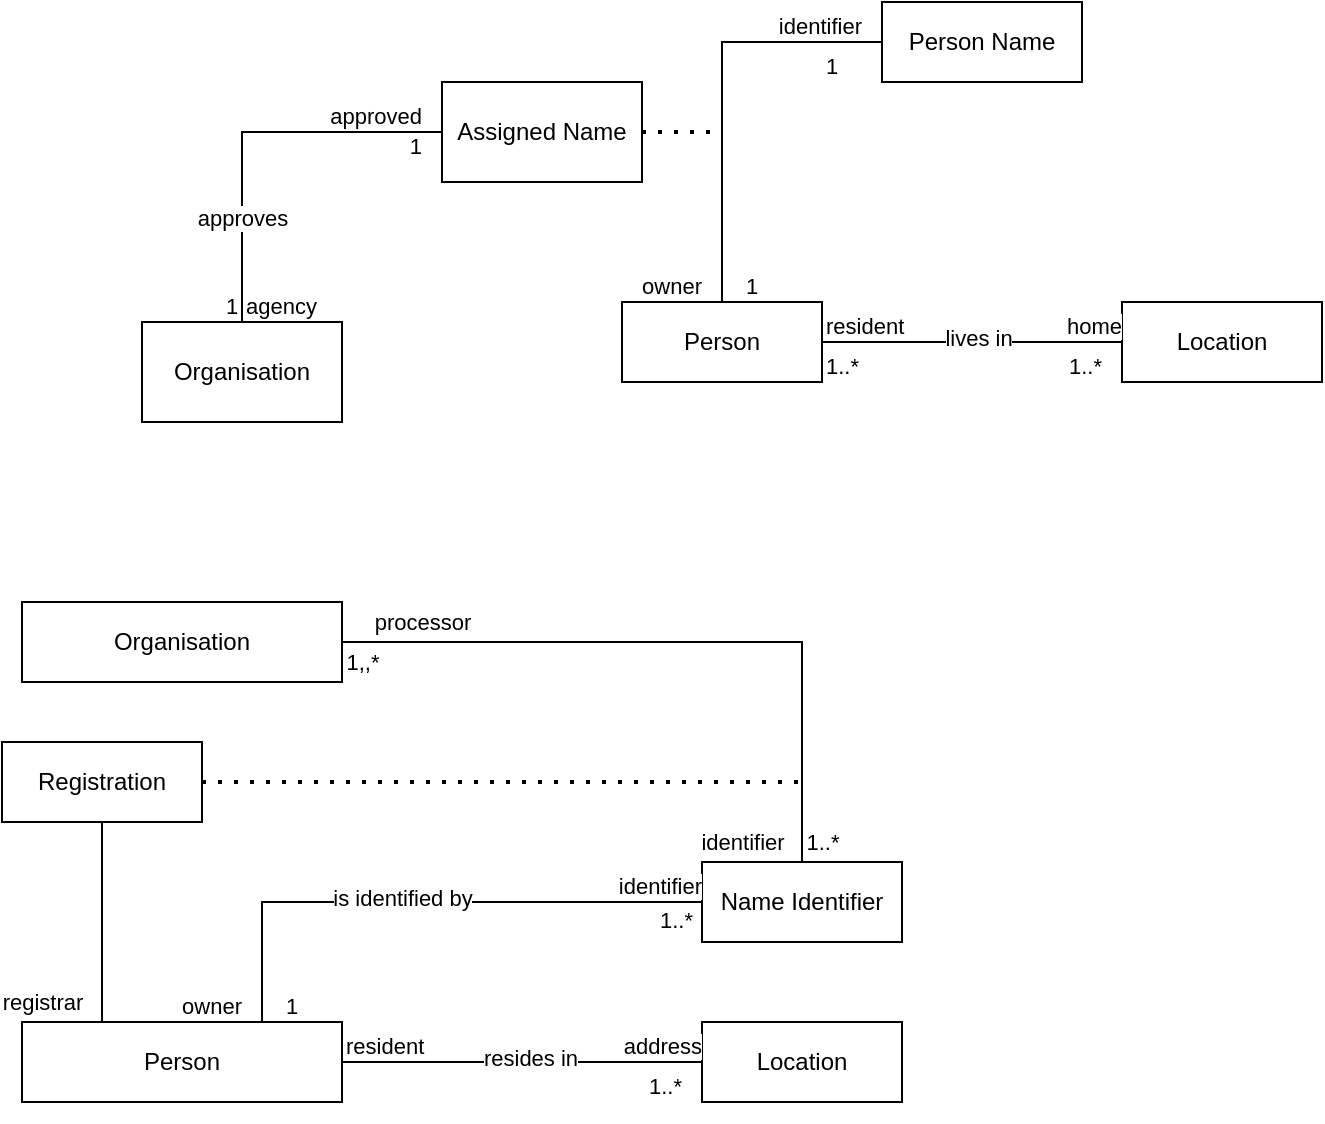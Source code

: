 <mxfile version="27.0.5" pages="3">
  <diagram id="oBORmlcnGB-zdoD342w6" name="Person Profile">
    <mxGraphModel dx="1106" dy="774" grid="1" gridSize="10" guides="1" tooltips="1" connect="1" arrows="1" fold="1" page="1" pageScale="1" pageWidth="827" pageHeight="1169" math="0" shadow="0">
      <root>
        <mxCell id="0" />
        <mxCell id="1" parent="0" />
        <mxCell id="NJH5EoAntycau8tvKAXF-1" value="Person" style="whiteSpace=wrap;html=1;align=center;" parent="1" vertex="1">
          <mxGeometry x="380" y="210" width="100" height="40" as="geometry" />
        </mxCell>
        <mxCell id="NJH5EoAntycau8tvKAXF-2" value="Location" style="whiteSpace=wrap;html=1;align=center;" parent="1" vertex="1">
          <mxGeometry x="630" y="210" width="100" height="40" as="geometry" />
        </mxCell>
        <mxCell id="NJH5EoAntycau8tvKAXF-3" value="" style="endArrow=none;html=1;edgeStyle=orthogonalEdgeStyle;rounded=0;exitX=1;exitY=0.5;exitDx=0;exitDy=0;entryX=0;entryY=0.5;entryDx=0;entryDy=0;" parent="1" source="NJH5EoAntycau8tvKAXF-1" target="NJH5EoAntycau8tvKAXF-2" edge="1">
          <mxGeometry relative="1" as="geometry">
            <mxPoint x="590" y="410" as="sourcePoint" />
            <mxPoint x="750" y="410" as="targetPoint" />
          </mxGeometry>
        </mxCell>
        <mxCell id="NJH5EoAntycau8tvKAXF-4" value="resident" style="edgeLabel;resizable=0;html=1;align=left;verticalAlign=bottom;" parent="NJH5EoAntycau8tvKAXF-3" connectable="0" vertex="1">
          <mxGeometry x="-1" relative="1" as="geometry" />
        </mxCell>
        <mxCell id="NJH5EoAntycau8tvKAXF-5" value="home" style="edgeLabel;resizable=0;html=1;align=right;verticalAlign=bottom;" parent="NJH5EoAntycau8tvKAXF-3" connectable="0" vertex="1">
          <mxGeometry x="1" relative="1" as="geometry" />
        </mxCell>
        <mxCell id="pvp-CJ4YcpMhjES1P5xJ-15" value="lives in" style="edgeLabel;html=1;align=center;verticalAlign=middle;resizable=0;points=[];" parent="NJH5EoAntycau8tvKAXF-3" vertex="1" connectable="0">
          <mxGeometry x="0.04" y="2" relative="1" as="geometry">
            <mxPoint as="offset" />
          </mxGeometry>
        </mxCell>
        <mxCell id="NJH5EoAntycau8tvKAXF-6" value="1..*" style="edgeLabel;resizable=0;html=1;align=left;verticalAlign=bottom;" parent="1" connectable="0" vertex="1">
          <mxGeometry x="480" y="250" as="geometry" />
        </mxCell>
        <mxCell id="NJH5EoAntycau8tvKAXF-7" value="1..*" style="edgeLabel;resizable=0;html=1;align=right;verticalAlign=bottom;" parent="1" connectable="0" vertex="1">
          <mxGeometry x="620" y="250" as="geometry" />
        </mxCell>
        <mxCell id="NJH5EoAntycau8tvKAXF-8" value="Person Name" style="whiteSpace=wrap;html=1;align=center;" parent="1" vertex="1">
          <mxGeometry x="510" y="60" width="100" height="40" as="geometry" />
        </mxCell>
        <mxCell id="NJH5EoAntycau8tvKAXF-9" value="" style="endArrow=none;html=1;edgeStyle=orthogonalEdgeStyle;rounded=0;exitX=0.5;exitY=0;exitDx=0;exitDy=0;entryX=0;entryY=0.5;entryDx=0;entryDy=0;" parent="1" source="NJH5EoAntycau8tvKAXF-1" target="NJH5EoAntycau8tvKAXF-8" edge="1">
          <mxGeometry relative="1" as="geometry">
            <mxPoint x="310" y="140" as="sourcePoint" />
            <mxPoint x="490" y="140" as="targetPoint" />
          </mxGeometry>
        </mxCell>
        <mxCell id="NJH5EoAntycau8tvKAXF-10" value="1" style="edgeLabel;resizable=0;html=1;align=left;verticalAlign=bottom;" parent="NJH5EoAntycau8tvKAXF-9" connectable="0" vertex="1">
          <mxGeometry x="-1" relative="1" as="geometry">
            <mxPoint x="10" as="offset" />
          </mxGeometry>
        </mxCell>
        <mxCell id="NJH5EoAntycau8tvKAXF-11" value="identifier" style="edgeLabel;resizable=0;html=1;align=right;verticalAlign=bottom;" parent="NJH5EoAntycau8tvKAXF-9" connectable="0" vertex="1">
          <mxGeometry x="1" relative="1" as="geometry">
            <mxPoint x="-10" as="offset" />
          </mxGeometry>
        </mxCell>
        <mxCell id="NJH5EoAntycau8tvKAXF-14" value="1" style="edgeLabel;resizable=0;html=1;align=left;verticalAlign=bottom;" parent="1" connectable="0" vertex="1">
          <mxGeometry x="480" y="100" as="geometry" />
        </mxCell>
        <mxCell id="FckW537a29raROcAJ5BN-1" value="Assigned Name" style="whiteSpace=wrap;html=1;align=center;" parent="1" vertex="1">
          <mxGeometry x="290" y="100" width="100" height="50" as="geometry" />
        </mxCell>
        <mxCell id="pvp-CJ4YcpMhjES1P5xJ-1" value="" style="endArrow=none;dashed=1;html=1;dashPattern=1 3;strokeWidth=2;rounded=0;exitX=1;exitY=0.5;exitDx=0;exitDy=0;" parent="1" source="FckW537a29raROcAJ5BN-1" edge="1">
          <mxGeometry width="50" height="50" relative="1" as="geometry">
            <mxPoint x="475" y="140" as="sourcePoint" />
            <mxPoint x="430" y="125" as="targetPoint" />
          </mxGeometry>
        </mxCell>
        <mxCell id="pvp-CJ4YcpMhjES1P5xJ-4" value="owner" style="edgeLabel;resizable=0;html=1;align=right;verticalAlign=bottom;" parent="1" connectable="0" vertex="1">
          <mxGeometry x="420" y="210" as="geometry" />
        </mxCell>
        <mxCell id="pvp-CJ4YcpMhjES1P5xJ-5" value="Organisation" style="whiteSpace=wrap;html=1;align=center;" parent="1" vertex="1">
          <mxGeometry x="140" y="220" width="100" height="50" as="geometry" />
        </mxCell>
        <mxCell id="pvp-CJ4YcpMhjES1P5xJ-9" value="" style="endArrow=none;html=1;edgeStyle=orthogonalEdgeStyle;rounded=0;exitX=0.5;exitY=0;exitDx=0;exitDy=0;entryX=0;entryY=0.5;entryDx=0;entryDy=0;" parent="1" source="pvp-CJ4YcpMhjES1P5xJ-5" target="FckW537a29raROcAJ5BN-1" edge="1">
          <mxGeometry relative="1" as="geometry">
            <mxPoint x="190" y="380" as="sourcePoint" />
            <mxPoint x="340" y="380" as="targetPoint" />
          </mxGeometry>
        </mxCell>
        <mxCell id="pvp-CJ4YcpMhjES1P5xJ-10" value="agency" style="edgeLabel;resizable=0;html=1;align=left;verticalAlign=bottom;" parent="pvp-CJ4YcpMhjES1P5xJ-9" connectable="0" vertex="1">
          <mxGeometry x="-1" relative="1" as="geometry" />
        </mxCell>
        <mxCell id="pvp-CJ4YcpMhjES1P5xJ-11" value="approved" style="edgeLabel;resizable=0;html=1;align=right;verticalAlign=bottom;" parent="pvp-CJ4YcpMhjES1P5xJ-9" connectable="0" vertex="1">
          <mxGeometry x="1" relative="1" as="geometry">
            <mxPoint x="-10" as="offset" />
          </mxGeometry>
        </mxCell>
        <mxCell id="pvp-CJ4YcpMhjES1P5xJ-14" value="approves" style="edgeLabel;html=1;align=center;verticalAlign=middle;resizable=0;points=[];" parent="pvp-CJ4YcpMhjES1P5xJ-9" vertex="1" connectable="0">
          <mxGeometry x="-0.467" relative="1" as="geometry">
            <mxPoint as="offset" />
          </mxGeometry>
        </mxCell>
        <mxCell id="pvp-CJ4YcpMhjES1P5xJ-12" value="1" style="edgeLabel;resizable=0;html=1;align=right;verticalAlign=bottom;" parent="1" connectable="0" vertex="1">
          <mxGeometry x="280" y="140" as="geometry" />
        </mxCell>
        <mxCell id="pvp-CJ4YcpMhjES1P5xJ-13" value="1" style="edgeLabel;resizable=0;html=1;align=left;verticalAlign=bottom;" parent="1" connectable="0" vertex="1">
          <mxGeometry x="180" y="220" as="geometry" />
        </mxCell>
        <mxCell id="pvp-CJ4YcpMhjES1P5xJ-16" value="Person" style="whiteSpace=wrap;html=1;align=center;" parent="1" vertex="1">
          <mxGeometry x="80" y="570" width="160" height="40" as="geometry" />
        </mxCell>
        <mxCell id="pvp-CJ4YcpMhjES1P5xJ-17" value="Name Identifier" style="whiteSpace=wrap;html=1;align=center;" parent="1" vertex="1">
          <mxGeometry x="420" y="490" width="100" height="40" as="geometry" />
        </mxCell>
        <mxCell id="pvp-CJ4YcpMhjES1P5xJ-18" value="" style="endArrow=none;html=1;edgeStyle=orthogonalEdgeStyle;rounded=0;exitX=0.75;exitY=0;exitDx=0;exitDy=0;entryX=0;entryY=0.5;entryDx=0;entryDy=0;" parent="1" source="pvp-CJ4YcpMhjES1P5xJ-16" target="pvp-CJ4YcpMhjES1P5xJ-17" edge="1">
          <mxGeometry relative="1" as="geometry">
            <mxPoint x="460" y="310" as="sourcePoint" />
            <mxPoint x="540" y="180" as="targetPoint" />
          </mxGeometry>
        </mxCell>
        <mxCell id="pvp-CJ4YcpMhjES1P5xJ-19" value="1" style="edgeLabel;resizable=0;html=1;align=left;verticalAlign=bottom;" parent="pvp-CJ4YcpMhjES1P5xJ-18" connectable="0" vertex="1">
          <mxGeometry x="-1" relative="1" as="geometry">
            <mxPoint x="10" as="offset" />
          </mxGeometry>
        </mxCell>
        <mxCell id="pvp-CJ4YcpMhjES1P5xJ-20" value="identifier" style="edgeLabel;resizable=0;html=1;align=right;verticalAlign=bottom;" parent="pvp-CJ4YcpMhjES1P5xJ-18" connectable="0" vertex="1">
          <mxGeometry x="1" relative="1" as="geometry">
            <mxPoint as="offset" />
          </mxGeometry>
        </mxCell>
        <mxCell id="pvp-CJ4YcpMhjES1P5xJ-24" value="is identified by" style="edgeLabel;html=1;align=center;verticalAlign=middle;resizable=0;points=[];" parent="pvp-CJ4YcpMhjES1P5xJ-18" vertex="1" connectable="0">
          <mxGeometry x="-0.344" y="-4" relative="1" as="geometry">
            <mxPoint x="38" y="-6" as="offset" />
          </mxGeometry>
        </mxCell>
        <mxCell id="pvp-CJ4YcpMhjES1P5xJ-21" value="1..*" style="edgeLabel;resizable=0;html=1;align=left;verticalAlign=bottom;" parent="1" connectable="0" vertex="1">
          <mxGeometry x="370" y="620" as="geometry">
            <mxPoint x="27" y="-93" as="offset" />
          </mxGeometry>
        </mxCell>
        <mxCell id="pvp-CJ4YcpMhjES1P5xJ-22" value="owner" style="edgeLabel;resizable=0;html=1;align=right;verticalAlign=bottom;" parent="1" connectable="0" vertex="1">
          <mxGeometry x="190" y="570" as="geometry" />
        </mxCell>
        <mxCell id="pvp-CJ4YcpMhjES1P5xJ-23" value="Location" style="whiteSpace=wrap;html=1;align=center;" parent="1" vertex="1">
          <mxGeometry x="420" y="570" width="100" height="40" as="geometry" />
        </mxCell>
        <mxCell id="pvp-CJ4YcpMhjES1P5xJ-25" value="" style="endArrow=none;html=1;edgeStyle=orthogonalEdgeStyle;rounded=0;exitX=1;exitY=0.5;exitDx=0;exitDy=0;entryX=0;entryY=0.5;entryDx=0;entryDy=0;" parent="1" source="pvp-CJ4YcpMhjES1P5xJ-16" target="pvp-CJ4YcpMhjES1P5xJ-23" edge="1">
          <mxGeometry relative="1" as="geometry">
            <mxPoint x="290" y="690" as="sourcePoint" />
            <mxPoint x="440" y="690" as="targetPoint" />
          </mxGeometry>
        </mxCell>
        <mxCell id="pvp-CJ4YcpMhjES1P5xJ-26" value="resident" style="edgeLabel;resizable=0;html=1;align=left;verticalAlign=bottom;" parent="pvp-CJ4YcpMhjES1P5xJ-25" connectable="0" vertex="1">
          <mxGeometry x="-1" relative="1" as="geometry" />
        </mxCell>
        <mxCell id="pvp-CJ4YcpMhjES1P5xJ-27" value="address" style="edgeLabel;resizable=0;html=1;align=right;verticalAlign=bottom;" parent="pvp-CJ4YcpMhjES1P5xJ-25" connectable="0" vertex="1">
          <mxGeometry x="1" relative="1" as="geometry" />
        </mxCell>
        <mxCell id="pvp-CJ4YcpMhjES1P5xJ-28" value="resides in" style="edgeLabel;html=1;align=center;verticalAlign=middle;resizable=0;points=[];" parent="pvp-CJ4YcpMhjES1P5xJ-25" vertex="1" connectable="0">
          <mxGeometry x="0.04" y="2" relative="1" as="geometry">
            <mxPoint as="offset" />
          </mxGeometry>
        </mxCell>
        <mxCell id="pvp-CJ4YcpMhjES1P5xJ-29" value="1..*" style="edgeLabel;resizable=0;html=1;align=right;verticalAlign=bottom;" parent="1" connectable="0" vertex="1">
          <mxGeometry x="410" y="610" as="geometry" />
        </mxCell>
        <mxCell id="Kb2j76PXbtbUENTsG1YI-19" value="Organisation" style="whiteSpace=wrap;html=1;align=center;" vertex="1" parent="1">
          <mxGeometry x="80" y="360" width="160" height="40" as="geometry" />
        </mxCell>
        <mxCell id="Kb2j76PXbtbUENTsG1YI-20" value="" style="endArrow=none;html=1;rounded=0;entryX=0.5;entryY=0;entryDx=0;entryDy=0;exitX=1;exitY=0.5;exitDx=0;exitDy=0;" edge="1" parent="1" source="Kb2j76PXbtbUENTsG1YI-19" target="pvp-CJ4YcpMhjES1P5xJ-17">
          <mxGeometry width="50" height="50" relative="1" as="geometry">
            <mxPoint x="260" y="440" as="sourcePoint" />
            <mxPoint x="310" y="390" as="targetPoint" />
            <Array as="points">
              <mxPoint x="470" y="380" />
            </Array>
          </mxGeometry>
        </mxCell>
        <mxCell id="Kb2j76PXbtbUENTsG1YI-21" value="1..*" style="edgeLabel;html=1;align=center;verticalAlign=middle;resizable=0;points=[];" vertex="1" connectable="0" parent="Kb2j76PXbtbUENTsG1YI-20">
          <mxGeometry x="0.765" relative="1" as="geometry">
            <mxPoint x="10" y="30" as="offset" />
          </mxGeometry>
        </mxCell>
        <mxCell id="Kb2j76PXbtbUENTsG1YI-22" value="identifier" style="edgeLabel;html=1;align=center;verticalAlign=middle;resizable=0;points=[];" vertex="1" connectable="0" parent="Kb2j76PXbtbUENTsG1YI-20">
          <mxGeometry x="0.571" y="1" relative="1" as="geometry">
            <mxPoint x="-31" y="63" as="offset" />
          </mxGeometry>
        </mxCell>
        <mxCell id="Kb2j76PXbtbUENTsG1YI-23" value="processor" style="edgeLabel;html=1;align=center;verticalAlign=middle;resizable=0;points=[];" vertex="1" connectable="0" parent="Kb2j76PXbtbUENTsG1YI-20">
          <mxGeometry x="-0.712" y="2" relative="1" as="geometry">
            <mxPoint x="-9" y="-8" as="offset" />
          </mxGeometry>
        </mxCell>
        <mxCell id="Kb2j76PXbtbUENTsG1YI-24" value="1,,*" style="edgeLabel;html=1;align=center;verticalAlign=middle;resizable=0;points=[];" vertex="1" connectable="0" parent="Kb2j76PXbtbUENTsG1YI-20">
          <mxGeometry x="-0.1" y="-1" relative="1" as="geometry">
            <mxPoint x="-143" y="9" as="offset" />
          </mxGeometry>
        </mxCell>
        <mxCell id="Kb2j76PXbtbUENTsG1YI-25" value="Registration" style="whiteSpace=wrap;html=1;align=center;" vertex="1" parent="1">
          <mxGeometry x="70" y="430" width="100" height="40" as="geometry" />
        </mxCell>
        <mxCell id="Kb2j76PXbtbUENTsG1YI-26" value="" style="endArrow=none;html=1;rounded=0;exitX=0.25;exitY=0;exitDx=0;exitDy=0;entryX=0.5;entryY=1;entryDx=0;entryDy=0;" edge="1" parent="1" source="pvp-CJ4YcpMhjES1P5xJ-16" target="Kb2j76PXbtbUENTsG1YI-25">
          <mxGeometry width="50" height="50" relative="1" as="geometry">
            <mxPoint x="260" y="440" as="sourcePoint" />
            <mxPoint x="310" y="390" as="targetPoint" />
          </mxGeometry>
        </mxCell>
        <mxCell id="Kb2j76PXbtbUENTsG1YI-29" value="registrar" style="edgeLabel;html=1;align=center;verticalAlign=middle;resizable=0;points=[];" vertex="1" connectable="0" parent="Kb2j76PXbtbUENTsG1YI-26">
          <mxGeometry x="0.12" relative="1" as="geometry">
            <mxPoint x="-30" y="46" as="offset" />
          </mxGeometry>
        </mxCell>
        <mxCell id="Kb2j76PXbtbUENTsG1YI-28" value="" style="endArrow=none;dashed=1;html=1;dashPattern=1 3;strokeWidth=2;rounded=0;exitX=1;exitY=0.5;exitDx=0;exitDy=0;" edge="1" parent="1" source="Kb2j76PXbtbUENTsG1YI-25">
          <mxGeometry width="50" height="50" relative="1" as="geometry">
            <mxPoint x="260" y="440" as="sourcePoint" />
            <mxPoint x="470" y="450" as="targetPoint" />
          </mxGeometry>
        </mxCell>
      </root>
    </mxGraphModel>
  </diagram>
  <diagram id="OiCo3ht9TAnMGAidCaQj" name="Property Ownership">
    <mxGraphModel dx="1106" dy="774" grid="1" gridSize="10" guides="1" tooltips="1" connect="1" arrows="1" fold="1" page="1" pageScale="1" pageWidth="827" pageHeight="1169" math="0" shadow="0">
      <root>
        <mxCell id="0" />
        <mxCell id="1" parent="0" />
        <mxCell id="a0RPGaauXWWTW4SdofBy-1" value="Person" style="whiteSpace=wrap;html=1;align=center;" parent="1" vertex="1">
          <mxGeometry x="120" y="260" width="120" height="40" as="geometry" />
        </mxCell>
        <mxCell id="a0RPGaauXWWTW4SdofBy-2" value="Location" style="whiteSpace=wrap;html=1;align=center;" parent="1" vertex="1">
          <mxGeometry x="470" y="110" width="100" height="80" as="geometry" />
        </mxCell>
        <mxCell id="a0RPGaauXWWTW4SdofBy-4" value="" style="endArrow=none;html=1;edgeStyle=orthogonalEdgeStyle;rounded=0;entryX=0.5;entryY=1;entryDx=0;entryDy=0;" parent="1" source="a0RPGaauXWWTW4SdofBy-1" target="a0RPGaauXWWTW4SdofBy-2" edge="1">
          <mxGeometry relative="1" as="geometry">
            <mxPoint x="250" y="280" as="sourcePoint" />
            <mxPoint x="430" y="190" as="targetPoint" />
          </mxGeometry>
        </mxCell>
        <mxCell id="a0RPGaauXWWTW4SdofBy-5" value="resident" style="edgeLabel;resizable=0;html=1;align=left;verticalAlign=bottom;" parent="a0RPGaauXWWTW4SdofBy-4" connectable="0" vertex="1">
          <mxGeometry x="-1" relative="1" as="geometry">
            <mxPoint as="offset" />
          </mxGeometry>
        </mxCell>
        <mxCell id="a0RPGaauXWWTW4SdofBy-6" value="home" style="edgeLabel;resizable=0;html=1;align=right;verticalAlign=bottom;" parent="a0RPGaauXWWTW4SdofBy-4" connectable="0" vertex="1">
          <mxGeometry x="1" relative="1" as="geometry">
            <mxPoint x="40" y="20" as="offset" />
          </mxGeometry>
        </mxCell>
        <mxCell id="a0RPGaauXWWTW4SdofBy-9" value="lives in" style="edgeLabel;html=1;align=center;verticalAlign=middle;resizable=0;points=[];" parent="a0RPGaauXWWTW4SdofBy-4" vertex="1" connectable="0">
          <mxGeometry x="0.255" relative="1" as="geometry">
            <mxPoint x="-6" y="-10" as="offset" />
          </mxGeometry>
        </mxCell>
        <mxCell id="a0RPGaauXWWTW4SdofBy-7" value="1" style="edgeLabel;resizable=0;html=1;align=left;verticalAlign=bottom;" parent="1" connectable="0" vertex="1">
          <mxGeometry x="240" y="300" as="geometry" />
        </mxCell>
        <mxCell id="a0RPGaauXWWTW4SdofBy-8" value="1" style="edgeLabel;resizable=0;html=1;align=right;verticalAlign=bottom;" parent="1" connectable="0" vertex="1">
          <mxGeometry x="510.0" y="210.004" as="geometry" />
        </mxCell>
        <mxCell id="a0RPGaauXWWTW4SdofBy-10" value="" style="endArrow=none;html=1;edgeStyle=orthogonalEdgeStyle;rounded=0;exitX=0.75;exitY=0;exitDx=0;exitDy=0;entryX=0;entryY=0.75;entryDx=0;entryDy=0;" parent="1" source="a0RPGaauXWWTW4SdofBy-1" target="a0RPGaauXWWTW4SdofBy-2" edge="1">
          <mxGeometry relative="1" as="geometry">
            <mxPoint x="340" y="250" as="sourcePoint" />
            <mxPoint x="500" y="250" as="targetPoint" />
          </mxGeometry>
        </mxCell>
        <mxCell id="a0RPGaauXWWTW4SdofBy-11" value="owner" style="edgeLabel;resizable=0;html=1;align=left;verticalAlign=bottom;" parent="a0RPGaauXWWTW4SdofBy-10" connectable="0" vertex="1">
          <mxGeometry x="-1" relative="1" as="geometry" />
        </mxCell>
        <mxCell id="a0RPGaauXWWTW4SdofBy-12" value="residential_home" style="edgeLabel;resizable=0;html=1;align=right;verticalAlign=bottom;" parent="a0RPGaauXWWTW4SdofBy-10" connectable="0" vertex="1">
          <mxGeometry x="1" relative="1" as="geometry" />
        </mxCell>
        <mxCell id="a0RPGaauXWWTW4SdofBy-13" value="" style="endArrow=none;html=1;edgeStyle=orthogonalEdgeStyle;rounded=0;exitX=0.25;exitY=0;exitDx=0;exitDy=0;entryX=0;entryY=0.25;entryDx=0;entryDy=0;" parent="1" source="a0RPGaauXWWTW4SdofBy-1" target="a0RPGaauXWWTW4SdofBy-2" edge="1">
          <mxGeometry relative="1" as="geometry">
            <mxPoint x="340" y="250" as="sourcePoint" />
            <mxPoint x="500" y="250" as="targetPoint" />
          </mxGeometry>
        </mxCell>
        <mxCell id="a0RPGaauXWWTW4SdofBy-14" value="owner" style="edgeLabel;resizable=0;html=1;align=left;verticalAlign=bottom;" parent="a0RPGaauXWWTW4SdofBy-13" connectable="0" vertex="1">
          <mxGeometry x="-1" relative="1" as="geometry">
            <mxPoint x="-40" as="offset" />
          </mxGeometry>
        </mxCell>
        <mxCell id="a0RPGaauXWWTW4SdofBy-15" value="business_property" style="edgeLabel;resizable=0;html=1;align=right;verticalAlign=bottom;" parent="a0RPGaauXWWTW4SdofBy-13" connectable="0" vertex="1">
          <mxGeometry x="1" relative="1" as="geometry" />
        </mxCell>
        <mxCell id="a0RPGaauXWWTW4SdofBy-16" value="1..*" style="edgeLabel;resizable=0;html=1;align=right;verticalAlign=bottom;" parent="1" connectable="0" vertex="1">
          <mxGeometry x="460.0" y="190.004" as="geometry" />
        </mxCell>
        <mxCell id="a0RPGaauXWWTW4SdofBy-17" value="1..*" style="edgeLabel;resizable=0;html=1;align=left;verticalAlign=bottom;" parent="1" connectable="0" vertex="1">
          <mxGeometry x="190" y="260" as="geometry" />
        </mxCell>
        <mxCell id="a0RPGaauXWWTW4SdofBy-18" value="1..*" style="edgeLabel;resizable=0;html=1;align=left;verticalAlign=bottom;" parent="1" connectable="0" vertex="1">
          <mxGeometry x="150" y="260" as="geometry" />
        </mxCell>
        <mxCell id="a0RPGaauXWWTW4SdofBy-19" value="Business&lt;div&gt;Property Ownership&lt;/div&gt;" style="whiteSpace=wrap;html=1;align=center;" parent="1" vertex="1">
          <mxGeometry x="140" y="50" width="150" height="40" as="geometry" />
        </mxCell>
        <mxCell id="a0RPGaauXWWTW4SdofBy-20" value="Residential Property Ownership" style="whiteSpace=wrap;html=1;align=center;" parent="1" vertex="1">
          <mxGeometry x="270" y="200" width="160" height="40" as="geometry" />
        </mxCell>
        <mxCell id="a0RPGaauXWWTW4SdofBy-21" value="" style="endArrow=none;dashed=1;html=1;dashPattern=1 3;strokeWidth=2;rounded=0;entryX=0.5;entryY=1;entryDx=0;entryDy=0;" parent="1" target="a0RPGaauXWWTW4SdofBy-19" edge="1">
          <mxGeometry width="50" height="50" relative="1" as="geometry">
            <mxPoint x="215" y="130" as="sourcePoint" />
            <mxPoint x="440" y="220" as="targetPoint" />
          </mxGeometry>
        </mxCell>
        <mxCell id="a0RPGaauXWWTW4SdofBy-22" value="1..*" style="edgeLabel;resizable=0;html=1;align=right;verticalAlign=bottom;" parent="1" connectable="0" vertex="1">
          <mxGeometry x="460.0" y="150.004" as="geometry" />
        </mxCell>
        <mxCell id="a0RPGaauXWWTW4SdofBy-23" value="" style="endArrow=none;dashed=1;html=1;dashPattern=1 3;strokeWidth=2;rounded=0;exitX=0.5;exitY=0;exitDx=0;exitDy=0;" parent="1" source="a0RPGaauXWWTW4SdofBy-20" edge="1">
          <mxGeometry width="50" height="50" relative="1" as="geometry">
            <mxPoint x="225" y="140" as="sourcePoint" />
            <mxPoint x="350" y="170" as="targetPoint" />
          </mxGeometry>
        </mxCell>
      </root>
    </mxGraphModel>
  </diagram>
  <diagram id="0LgdDVwx3wBxw_LBuaN1" name="UML notations">
    <mxGraphModel dx="1106" dy="774" grid="1" gridSize="10" guides="1" tooltips="1" connect="1" arrows="1" fold="1" page="1" pageScale="1" pageWidth="827" pageHeight="1169" math="0" shadow="0">
      <root>
        <mxCell id="0" />
        <mxCell id="1" parent="0" />
        <mxCell id="LCB69lUgOdf0DBg8nz61-1" value="" style="endArrow=none;html=1;edgeStyle=orthogonalEdgeStyle;rounded=0;" parent="1" edge="1">
          <mxGeometry relative="1" as="geometry">
            <mxPoint x="270" y="189.5" as="sourcePoint" />
            <mxPoint x="430" y="189.5" as="targetPoint" />
          </mxGeometry>
        </mxCell>
        <mxCell id="LCB69lUgOdf0DBg8nz61-2" value="role1" style="edgeLabel;resizable=0;html=1;align=left;verticalAlign=bottom;" parent="LCB69lUgOdf0DBg8nz61-1" connectable="0" vertex="1">
          <mxGeometry x="-1" relative="1" as="geometry" />
        </mxCell>
        <mxCell id="LCB69lUgOdf0DBg8nz61-3" value="role 2" style="edgeLabel;resizable=0;html=1;align=right;verticalAlign=bottom;" parent="LCB69lUgOdf0DBg8nz61-1" connectable="0" vertex="1">
          <mxGeometry x="1" relative="1" as="geometry" />
        </mxCell>
        <mxCell id="LCB69lUgOdf0DBg8nz61-4" value="Classname" style="swimlane;fontStyle=1;align=center;verticalAlign=top;childLayout=stackLayout;horizontal=1;startSize=26;horizontalStack=0;resizeParent=1;resizeParentMax=0;resizeLast=0;collapsible=1;marginBottom=0;whiteSpace=wrap;html=1;" parent="1" vertex="1">
          <mxGeometry x="80" y="240" width="130" height="86" as="geometry" />
        </mxCell>
        <mxCell id="LCB69lUgOdf0DBg8nz61-5" value="+ field: type" style="text;strokeColor=none;fillColor=none;align=left;verticalAlign=top;spacingLeft=4;spacingRight=4;overflow=hidden;rotatable=0;points=[[0,0.5],[1,0.5]];portConstraint=eastwest;whiteSpace=wrap;html=1;" parent="LCB69lUgOdf0DBg8nz61-4" vertex="1">
          <mxGeometry y="26" width="130" height="26" as="geometry" />
        </mxCell>
        <mxCell id="LCB69lUgOdf0DBg8nz61-6" value="" style="line;strokeWidth=1;fillColor=none;align=left;verticalAlign=middle;spacingTop=-1;spacingLeft=3;spacingRight=3;rotatable=0;labelPosition=right;points=[];portConstraint=eastwest;strokeColor=inherit;" parent="LCB69lUgOdf0DBg8nz61-4" vertex="1">
          <mxGeometry y="52" width="130" height="8" as="geometry" />
        </mxCell>
        <mxCell id="LCB69lUgOdf0DBg8nz61-7" value="+ method(type): type" style="text;strokeColor=none;fillColor=none;align=left;verticalAlign=top;spacingLeft=4;spacingRight=4;overflow=hidden;rotatable=0;points=[[0,0.5],[1,0.5]];portConstraint=eastwest;whiteSpace=wrap;html=1;" parent="LCB69lUgOdf0DBg8nz61-4" vertex="1">
          <mxGeometry y="60" width="130" height="26" as="geometry" />
        </mxCell>
        <mxCell id="LCB69lUgOdf0DBg8nz61-8" value="&lt;p style=&quot;margin:0px;margin-top:4px;text-align:center;&quot;&gt;&lt;b&gt;Class&lt;/b&gt;&lt;/p&gt;&lt;hr size=&quot;1&quot; style=&quot;border-style:solid;&quot;/&gt;&lt;div style=&quot;height:2px;&quot;&gt;&lt;/div&gt;" style="verticalAlign=top;align=left;overflow=fill;html=1;whiteSpace=wrap;" parent="1" vertex="1">
          <mxGeometry x="80" y="160" width="130" height="60" as="geometry" />
        </mxCell>
        <mxCell id="LCB69lUgOdf0DBg8nz61-9" value="«class»&lt;br&gt;&lt;b&gt;Name&lt;/b&gt;" style="html=1;whiteSpace=wrap;" parent="1" vertex="1">
          <mxGeometry x="80" y="350" width="130" height="50" as="geometry" />
        </mxCell>
        <mxCell id="LCB69lUgOdf0DBg8nz61-10" value="" style="endArrow=none;html=1;edgeStyle=orthogonalEdgeStyle;rounded=0;" parent="1" edge="1">
          <mxGeometry relative="1" as="geometry">
            <mxPoint x="270" y="282.5" as="sourcePoint" />
            <mxPoint x="430" y="282.5" as="targetPoint" />
          </mxGeometry>
        </mxCell>
        <mxCell id="LCB69lUgOdf0DBg8nz61-11" value="role1" style="edgeLabel;resizable=0;html=1;align=left;verticalAlign=bottom;" parent="LCB69lUgOdf0DBg8nz61-10" connectable="0" vertex="1">
          <mxGeometry x="-1" relative="1" as="geometry" />
        </mxCell>
        <mxCell id="LCB69lUgOdf0DBg8nz61-12" value="role 2" style="edgeLabel;resizable=0;html=1;align=right;verticalAlign=bottom;" parent="LCB69lUgOdf0DBg8nz61-10" connectable="0" vertex="1">
          <mxGeometry x="1" relative="1" as="geometry" />
        </mxCell>
        <mxCell id="LCB69lUgOdf0DBg8nz61-13" value="«Association Class»&lt;br&gt;&lt;b&gt;Name&lt;/b&gt;" style="html=1;whiteSpace=wrap;" parent="1" vertex="1">
          <mxGeometry x="280" y="320" width="120" height="50" as="geometry" />
        </mxCell>
        <mxCell id="LCB69lUgOdf0DBg8nz61-14" value="" style="endArrow=none;dashed=1;html=1;rounded=0;" parent="1" source="LCB69lUgOdf0DBg8nz61-13" edge="1">
          <mxGeometry width="50" height="50" relative="1" as="geometry">
            <mxPoint x="390" y="430" as="sourcePoint" />
            <mxPoint x="340" y="280" as="targetPoint" />
          </mxGeometry>
        </mxCell>
        <mxCell id="LCB69lUgOdf0DBg8nz61-15" value="*" style="edgeLabel;resizable=0;html=1;align=left;verticalAlign=bottom;" parent="1" connectable="0" vertex="1">
          <mxGeometry x="270" y="210" as="geometry" />
        </mxCell>
        <mxCell id="LCB69lUgOdf0DBg8nz61-16" value="1..*" style="edgeLabel;resizable=0;html=1;align=right;verticalAlign=bottom;" parent="1" connectable="0" vertex="1">
          <mxGeometry x="430" y="210" as="geometry" />
        </mxCell>
        <mxCell id="LCB69lUgOdf0DBg8nz61-17" value="" style="endArrow=none;dashed=1;html=1;dashPattern=1 3;strokeWidth=2;rounded=0;" parent="1" edge="1">
          <mxGeometry width="50" height="50" relative="1" as="geometry">
            <mxPoint x="240" y="430" as="sourcePoint" />
            <mxPoint x="240" y="120" as="targetPoint" />
          </mxGeometry>
        </mxCell>
        <mxCell id="LCB69lUgOdf0DBg8nz61-18" value="Class notations" style="text;html=1;align=center;verticalAlign=middle;whiteSpace=wrap;rounded=0;" parent="1" vertex="1">
          <mxGeometry x="115" y="100" width="60" height="30" as="geometry" />
        </mxCell>
        <mxCell id="LCB69lUgOdf0DBg8nz61-19" value="Association notations" style="text;html=1;align=center;verticalAlign=middle;whiteSpace=wrap;rounded=0;" parent="1" vertex="1">
          <mxGeometry x="310" y="100" width="60" height="30" as="geometry" />
        </mxCell>
        <mxCell id="LCB69lUgOdf0DBg8nz61-20" value="" style="endArrow=none;dashed=1;html=1;dashPattern=1 3;strokeWidth=2;rounded=0;" parent="1" edge="1">
          <mxGeometry width="50" height="50" relative="1" as="geometry">
            <mxPoint x="460" y="430" as="sourcePoint" />
            <mxPoint x="460" y="120" as="targetPoint" />
          </mxGeometry>
        </mxCell>
        <mxCell id="LCB69lUgOdf0DBg8nz61-21" value="Aggregation" style="text;html=1;align=center;verticalAlign=middle;whiteSpace=wrap;rounded=0;" parent="1" vertex="1">
          <mxGeometry x="585" y="90" width="60" height="30" as="geometry" />
        </mxCell>
        <mxCell id="LCB69lUgOdf0DBg8nz61-22" value="&lt;p style=&quot;margin:0px;margin-top:4px;text-align:center;&quot;&gt;&lt;b&gt;Class&lt;/b&gt;&lt;/p&gt;&lt;hr size=&quot;1&quot; style=&quot;border-style:solid;&quot;/&gt;&lt;div style=&quot;height:2px;&quot;&gt;&lt;/div&gt;" style="verticalAlign=top;align=left;overflow=fill;html=1;whiteSpace=wrap;" parent="1" vertex="1">
          <mxGeometry x="550" y="160" width="130" height="60" as="geometry" />
        </mxCell>
        <mxCell id="LCB69lUgOdf0DBg8nz61-24" value="&lt;p style=&quot;margin:0px;margin-top:4px;text-align:center;&quot;&gt;&lt;b&gt;Class&lt;/b&gt;&lt;/p&gt;&lt;hr size=&quot;1&quot; style=&quot;border-style:solid;&quot;/&gt;&lt;div style=&quot;height:2px;&quot;&gt;&lt;/div&gt;" style="verticalAlign=top;align=left;overflow=fill;html=1;whiteSpace=wrap;" parent="1" vertex="1">
          <mxGeometry x="480" y="320" width="130" height="60" as="geometry" />
        </mxCell>
        <mxCell id="LCB69lUgOdf0DBg8nz61-25" value="&lt;p style=&quot;margin:0px;margin-top:4px;text-align:center;&quot;&gt;&lt;b&gt;Class&lt;/b&gt;&lt;/p&gt;&lt;hr size=&quot;1&quot; style=&quot;border-style:solid;&quot;/&gt;&lt;div style=&quot;height:2px;&quot;&gt;&lt;/div&gt;" style="verticalAlign=top;align=left;overflow=fill;html=1;whiteSpace=wrap;" parent="1" vertex="1">
          <mxGeometry x="640" y="320" width="130" height="60" as="geometry" />
        </mxCell>
        <mxCell id="LCB69lUgOdf0DBg8nz61-26" value="1" style="endArrow=open;html=1;endSize=12;startArrow=diamondThin;startSize=14;startFill=0;edgeStyle=orthogonalEdgeStyle;align=left;verticalAlign=bottom;rounded=0;exitX=0.5;exitY=1;exitDx=0;exitDy=0;entryX=0.5;entryY=0;entryDx=0;entryDy=0;" parent="1" source="LCB69lUgOdf0DBg8nz61-22" target="LCB69lUgOdf0DBg8nz61-25" edge="1">
          <mxGeometry x="-0.765" y="5" relative="1" as="geometry">
            <mxPoint x="600" y="230" as="sourcePoint" />
            <mxPoint x="490" y="400" as="targetPoint" />
            <mxPoint as="offset" />
          </mxGeometry>
        </mxCell>
        <mxCell id="LCB69lUgOdf0DBg8nz61-27" value="1" style="endArrow=open;html=1;endSize=12;startArrow=diamondThin;startSize=14;startFill=0;edgeStyle=orthogonalEdgeStyle;align=left;verticalAlign=bottom;rounded=0;entryX=0.5;entryY=0;entryDx=0;entryDy=0;exitX=0.5;exitY=1;exitDx=0;exitDy=0;" parent="1" source="LCB69lUgOdf0DBg8nz61-22" target="LCB69lUgOdf0DBg8nz61-24" edge="1">
          <mxGeometry x="-0.765" y="5" relative="1" as="geometry">
            <mxPoint x="610" y="220" as="sourcePoint" />
            <mxPoint x="715" y="330" as="targetPoint" />
            <mxPoint as="offset" />
          </mxGeometry>
        </mxCell>
        <mxCell id="OuxJUZZuY7oT9O20JfjM-1" value="" style="shape=image;verticalLabelPosition=bottom;labelBackgroundColor=default;verticalAlign=top;aspect=fixed;imageAspect=0;image=https://d2slcw3kip6qmk.cloudfront.net/marketing/pages/chart/what-is-a-use-case-diagram-in-UML/UML_use_case_example-800x707.PNG;" vertex="1" parent="1">
          <mxGeometry x="100" y="470" width="577.09" height="510" as="geometry" />
        </mxCell>
      </root>
    </mxGraphModel>
  </diagram>
</mxfile>
